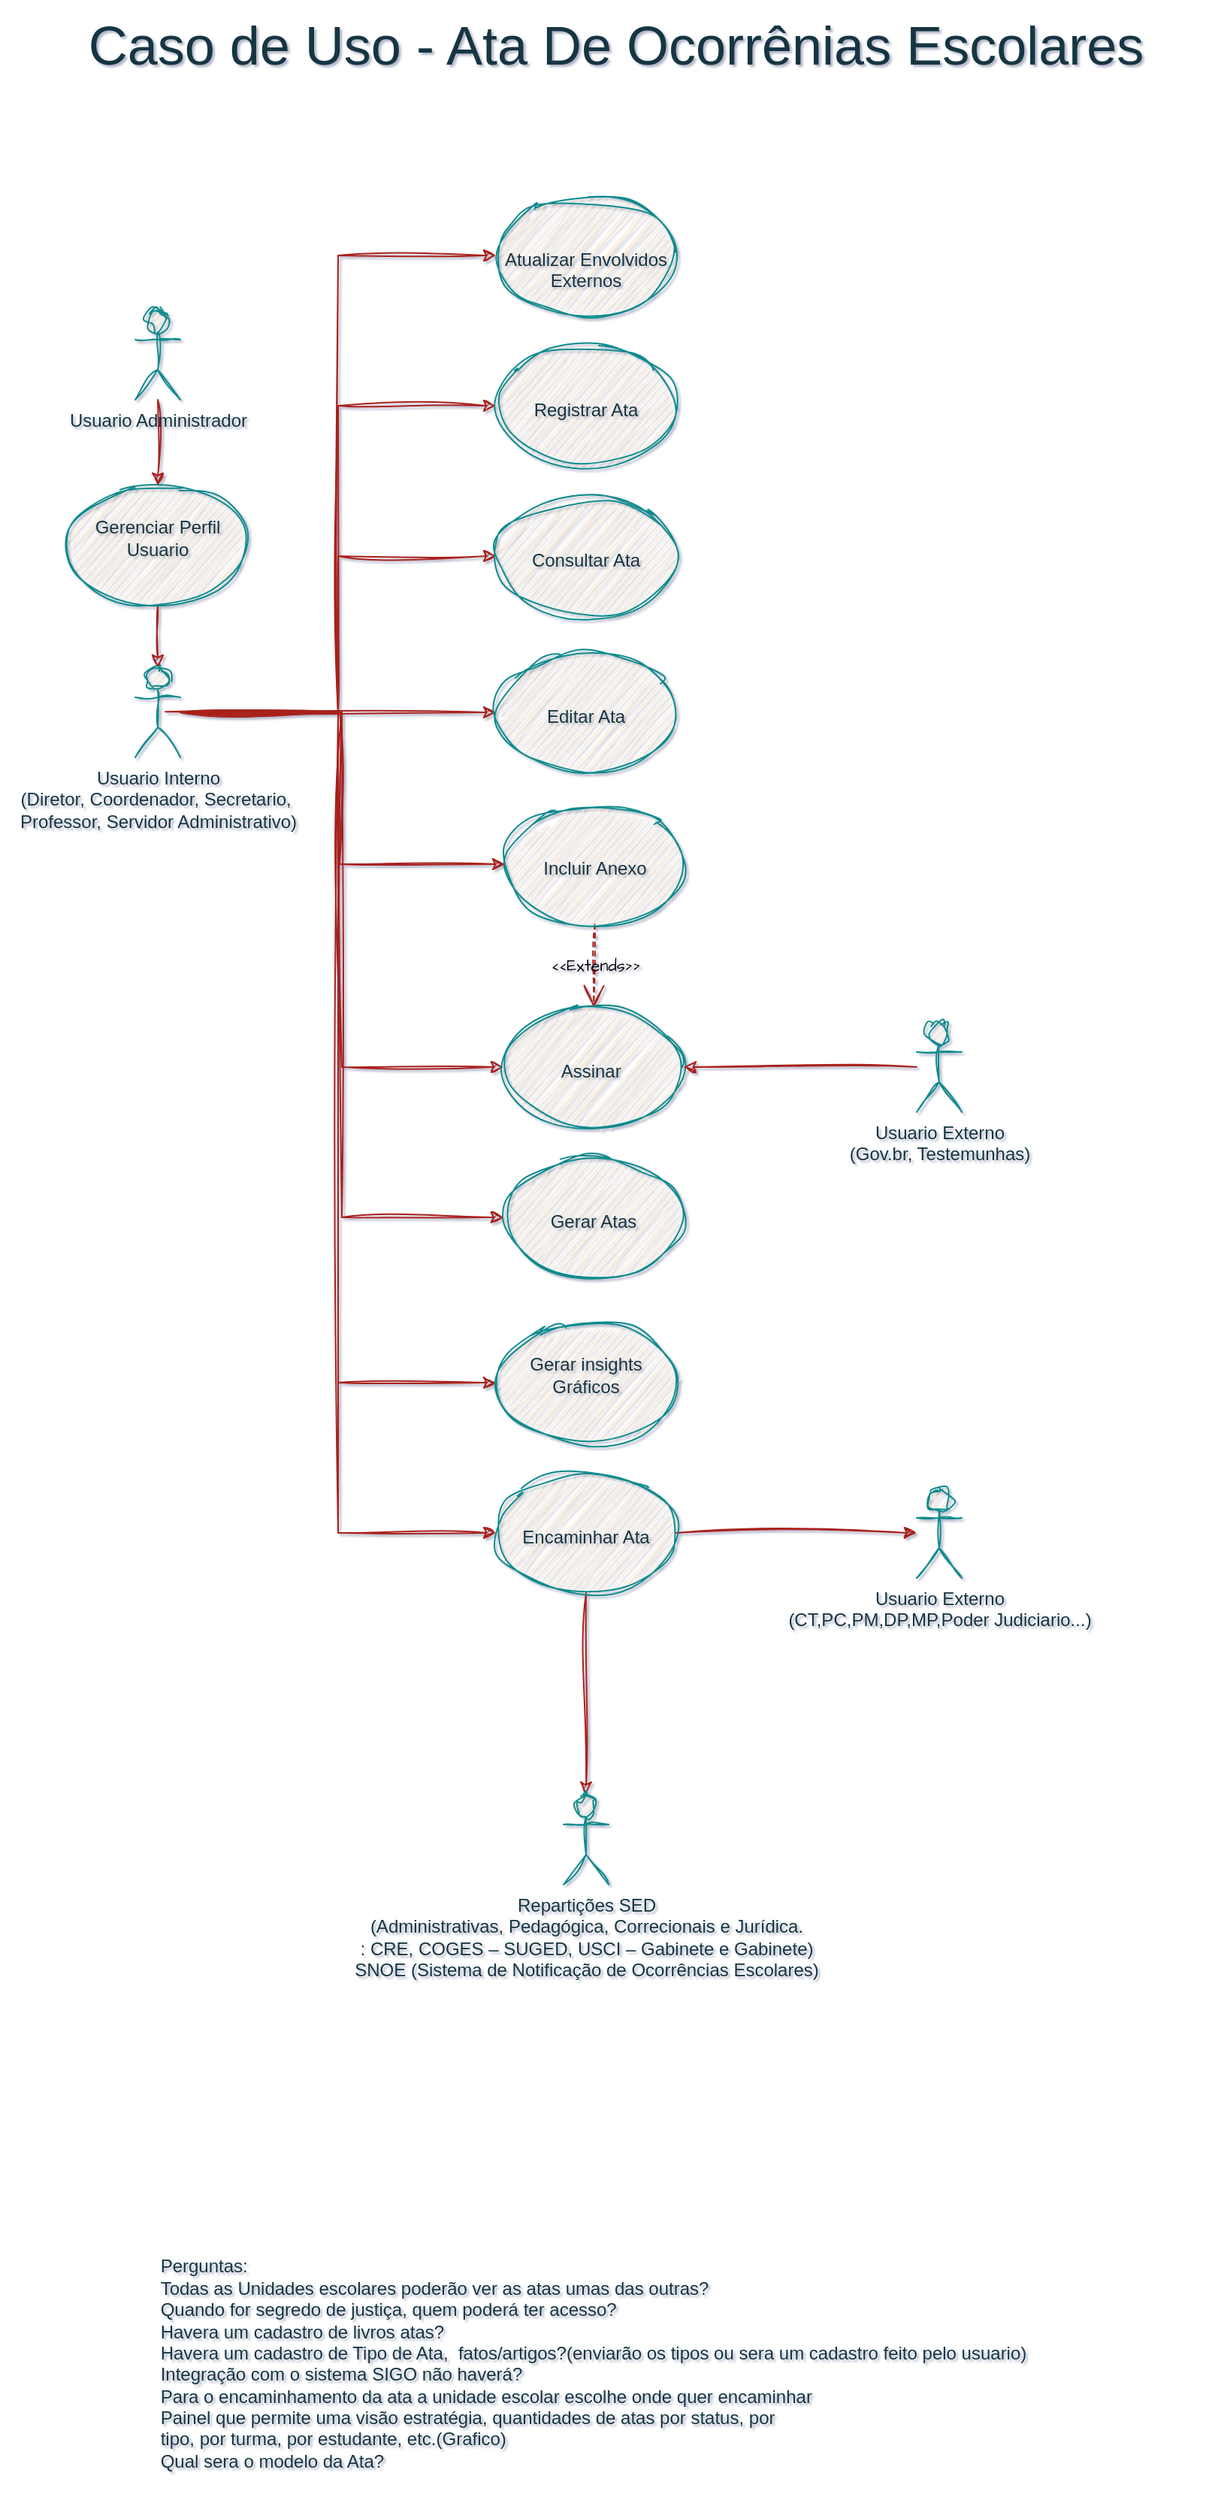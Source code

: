 <mxfile version="24.7.10">
  <diagram name="Página-1" id="uF1H1OIzqP1bftv8VLXI">
    <mxGraphModel dx="1434" dy="767" grid="1" gridSize="10" guides="1" tooltips="1" connect="1" arrows="1" fold="1" page="1" pageScale="1" pageWidth="827" pageHeight="1169" background="none" math="0" shadow="1">
      <root>
        <mxCell id="0" />
        <mxCell id="1" parent="0" />
        <mxCell id="l7rkvU7OESbNSWIjhwmB-23" style="edgeStyle=orthogonalEdgeStyle;rounded=0;orthogonalLoop=1;jettySize=auto;html=1;entryX=0;entryY=0.5;entryDx=0;entryDy=0;fontFamily=Helvetica;fontSize=12;fontColor=default;labelBackgroundColor=none;strokeColor=#A8201A;sketch=1;curveFitting=1;jiggle=2;" parent="1" source="My-0tOdEVOYRBpj_1P8_-1" target="l7rkvU7OESbNSWIjhwmB-17" edge="1">
          <mxGeometry relative="1" as="geometry" />
        </mxCell>
        <mxCell id="l7rkvU7OESbNSWIjhwmB-24" style="edgeStyle=orthogonalEdgeStyle;rounded=0;orthogonalLoop=1;jettySize=auto;html=1;entryX=0;entryY=0.5;entryDx=0;entryDy=0;fontFamily=Helvetica;fontSize=12;fontColor=default;labelBackgroundColor=none;strokeColor=#A8201A;sketch=1;curveFitting=1;jiggle=2;" parent="1" source="My-0tOdEVOYRBpj_1P8_-1" target="l7rkvU7OESbNSWIjhwmB-8" edge="1">
          <mxGeometry relative="1" as="geometry" />
        </mxCell>
        <mxCell id="l7rkvU7OESbNSWIjhwmB-25" style="edgeStyle=orthogonalEdgeStyle;rounded=0;orthogonalLoop=1;jettySize=auto;html=1;fontFamily=Helvetica;fontSize=12;fontColor=default;labelBackgroundColor=none;strokeColor=#A8201A;sketch=1;curveFitting=1;jiggle=2;" parent="1" source="My-0tOdEVOYRBpj_1P8_-1" target="l7rkvU7OESbNSWIjhwmB-14" edge="1">
          <mxGeometry relative="1" as="geometry">
            <Array as="points">
              <mxPoint x="225" y="514" />
              <mxPoint x="225" y="410" />
            </Array>
          </mxGeometry>
        </mxCell>
        <mxCell id="l7rkvU7OESbNSWIjhwmB-26" style="edgeStyle=orthogonalEdgeStyle;rounded=0;orthogonalLoop=1;jettySize=auto;html=1;fontFamily=Helvetica;fontSize=12;fontColor=default;labelBackgroundColor=none;strokeColor=#A8201A;sketch=1;curveFitting=1;jiggle=2;" parent="1" source="My-0tOdEVOYRBpj_1P8_-1" target="l7rkvU7OESbNSWIjhwmB-15" edge="1">
          <mxGeometry relative="1" as="geometry" />
        </mxCell>
        <mxCell id="l7rkvU7OESbNSWIjhwmB-27" style="edgeStyle=orthogonalEdgeStyle;rounded=0;orthogonalLoop=1;jettySize=auto;html=1;entryX=0;entryY=0.5;entryDx=0;entryDy=0;fontFamily=Helvetica;fontSize=12;fontColor=default;labelBackgroundColor=none;strokeColor=#A8201A;sketch=1;curveFitting=1;jiggle=2;" parent="1" source="My-0tOdEVOYRBpj_1P8_-1" target="l7rkvU7OESbNSWIjhwmB-16" edge="1">
          <mxGeometry relative="1" as="geometry" />
        </mxCell>
        <mxCell id="l7rkvU7OESbNSWIjhwmB-28" style="edgeStyle=orthogonalEdgeStyle;rounded=0;orthogonalLoop=1;jettySize=auto;html=1;entryX=0;entryY=0.5;entryDx=0;entryDy=0;fontFamily=Helvetica;fontSize=12;fontColor=default;labelBackgroundColor=none;strokeColor=#A8201A;sketch=1;curveFitting=1;jiggle=2;" parent="1" source="My-0tOdEVOYRBpj_1P8_-1" target="l7rkvU7OESbNSWIjhwmB-19" edge="1">
          <mxGeometry relative="1" as="geometry" />
        </mxCell>
        <mxCell id="l7rkvU7OESbNSWIjhwmB-29" style="edgeStyle=orthogonalEdgeStyle;rounded=0;orthogonalLoop=1;jettySize=auto;html=1;entryX=0;entryY=0.5;entryDx=0;entryDy=0;fontFamily=Helvetica;fontSize=12;fontColor=default;labelBackgroundColor=none;strokeColor=#A8201A;sketch=1;curveFitting=1;jiggle=2;" parent="1" source="My-0tOdEVOYRBpj_1P8_-1" target="l7rkvU7OESbNSWIjhwmB-18" edge="1">
          <mxGeometry relative="1" as="geometry" />
        </mxCell>
        <mxCell id="l7rkvU7OESbNSWIjhwmB-45" style="edgeStyle=orthogonalEdgeStyle;rounded=0;orthogonalLoop=1;jettySize=auto;html=1;entryX=0;entryY=0.5;entryDx=0;entryDy=0;fontFamily=Helvetica;fontSize=12;fontColor=default;labelBackgroundColor=none;strokeColor=#A8201A;sketch=1;curveFitting=1;jiggle=2;" parent="1" source="My-0tOdEVOYRBpj_1P8_-1" target="l7rkvU7OESbNSWIjhwmB-44" edge="1">
          <mxGeometry relative="1" as="geometry" />
        </mxCell>
        <mxCell id="My-0tOdEVOYRBpj_1P8_-1" value="Usuario Interno&lt;br&gt;(Diretor, Coordenador, Secretario,&amp;nbsp;&lt;div&gt;Professor, Servidor Administrativo)&lt;/div&gt;" style="shape=umlActor;verticalLabelPosition=bottom;verticalAlign=top;html=1;outlineConnect=0;labelBackgroundColor=none;fillColor=#FAE5C7;strokeColor=#0F8B8D;fontColor=#143642;sketch=1;curveFitting=1;jiggle=2;" parent="1" vertex="1">
          <mxGeometry x="90" y="484" width="30" height="60" as="geometry" />
        </mxCell>
        <mxCell id="l7rkvU7OESbNSWIjhwmB-8" value="&lt;div&gt;&lt;br&gt;&lt;/div&gt;&lt;div&gt;&lt;br&gt;&lt;/div&gt;Registrar Ata" style="ellipse;whiteSpace=wrap;html=1;strokeColor=#0F8B8D;align=center;verticalAlign=top;fontFamily=Helvetica;fontSize=12;fontColor=#143642;fillColor=#FAE5C7;labelBackgroundColor=none;sketch=1;curveFitting=1;jiggle=2;" parent="1" vertex="1">
          <mxGeometry x="330" y="270" width="120" height="80" as="geometry" />
        </mxCell>
        <mxCell id="l7rkvU7OESbNSWIjhwmB-11" value="Usuario Externo&lt;div&gt;(CT,PC,PM,DP,MP,Poder Judiciario...)&lt;/div&gt;" style="shape=umlActor;verticalLabelPosition=bottom;verticalAlign=top;html=1;outlineConnect=0;labelBackgroundColor=none;fillColor=#FAE5C7;strokeColor=#0F8B8D;fontColor=#143642;sketch=1;curveFitting=1;jiggle=2;" parent="1" vertex="1">
          <mxGeometry x="610" y="1030" width="30" height="60" as="geometry" />
        </mxCell>
        <mxCell id="l7rkvU7OESbNSWIjhwmB-14" value="&lt;div&gt;&lt;br&gt;&lt;/div&gt;&lt;div&gt;&lt;br&gt;&lt;/div&gt;Consultar Ata&lt;div&gt;&lt;/div&gt;" style="ellipse;whiteSpace=wrap;html=1;strokeColor=#0F8B8D;align=center;verticalAlign=top;fontFamily=Helvetica;fontSize=12;fontColor=#143642;fillColor=#FAE5C7;labelBackgroundColor=none;sketch=1;curveFitting=1;jiggle=2;" parent="1" vertex="1">
          <mxGeometry x="330" y="370" width="120" height="80" as="geometry" />
        </mxCell>
        <mxCell id="l7rkvU7OESbNSWIjhwmB-15" value="&lt;div&gt;&lt;br&gt;&lt;/div&gt;&lt;div&gt;&lt;br&gt;&lt;/div&gt;Editar Ata&lt;div&gt;&lt;/div&gt;&lt;div&gt;&lt;/div&gt;" style="ellipse;whiteSpace=wrap;html=1;strokeColor=#0F8B8D;align=center;verticalAlign=top;fontFamily=Helvetica;fontSize=12;fontColor=#143642;fillColor=#FAE5C7;labelBackgroundColor=none;sketch=1;curveFitting=1;jiggle=2;" parent="1" vertex="1">
          <mxGeometry x="330" y="474" width="120" height="80" as="geometry" />
        </mxCell>
        <mxCell id="l7rkvU7OESbNSWIjhwmB-30" style="edgeStyle=orthogonalEdgeStyle;rounded=0;orthogonalLoop=1;jettySize=auto;html=1;fontFamily=Helvetica;fontSize=12;fontColor=default;labelBackgroundColor=none;strokeColor=#A8201A;sketch=1;curveFitting=1;jiggle=2;" parent="1" source="l7rkvU7OESbNSWIjhwmB-16" target="l7rkvU7OESbNSWIjhwmB-11" edge="1">
          <mxGeometry relative="1" as="geometry" />
        </mxCell>
        <mxCell id="l7rkvU7OESbNSWIjhwmB-41" value="" style="edgeStyle=orthogonalEdgeStyle;rounded=0;orthogonalLoop=1;jettySize=auto;html=1;fontFamily=Helvetica;fontSize=12;fontColor=default;labelBackgroundColor=none;strokeColor=#A8201A;sketch=1;curveFitting=1;jiggle=2;" parent="1" source="l7rkvU7OESbNSWIjhwmB-16" target="l7rkvU7OESbNSWIjhwmB-40" edge="1">
          <mxGeometry relative="1" as="geometry" />
        </mxCell>
        <mxCell id="l7rkvU7OESbNSWIjhwmB-16" value="&lt;div&gt;&lt;br&gt;&lt;/div&gt;&lt;div&gt;&lt;span style=&quot;background-color: initial;&quot;&gt;&lt;br&gt;&lt;/span&gt;&lt;/div&gt;&lt;div&gt;&lt;span style=&quot;background-color: initial;&quot;&gt;Encaminhar Ata&lt;/span&gt;&lt;br&gt;&lt;/div&gt;&lt;div&gt;&lt;/div&gt;&lt;div&gt;&lt;/div&gt;&lt;div&gt;&lt;/div&gt;" style="ellipse;whiteSpace=wrap;html=1;strokeColor=#0F8B8D;align=center;verticalAlign=top;fontFamily=Helvetica;fontSize=12;fontColor=#143642;fillColor=#FAE5C7;labelBackgroundColor=none;sketch=1;curveFitting=1;jiggle=2;" parent="1" vertex="1">
          <mxGeometry x="330" y="1020" width="120" height="80" as="geometry" />
        </mxCell>
        <mxCell id="l7rkvU7OESbNSWIjhwmB-17" value="&lt;div&gt;&lt;span style=&quot;background-color: initial;&quot;&gt;&lt;br&gt;&lt;/span&gt;&lt;/div&gt;&lt;div&gt;&lt;span style=&quot;background-color: initial;&quot;&gt;&lt;br&gt;&lt;/span&gt;&lt;/div&gt;&lt;div&gt;&lt;span style=&quot;background-color: initial;&quot;&gt;Atualizar Envolvidos&lt;br&gt;&lt;/span&gt;Externos&lt;/div&gt;&lt;div&gt;&lt;/div&gt;" style="ellipse;whiteSpace=wrap;html=1;strokeColor=#0F8B8D;align=center;verticalAlign=top;fontFamily=Helvetica;fontSize=12;fontColor=#143642;fillColor=#FAE5C7;labelBackgroundColor=none;sketch=1;curveFitting=1;jiggle=2;" parent="1" vertex="1">
          <mxGeometry x="330" y="170" width="120" height="80" as="geometry" />
        </mxCell>
        <mxCell id="l7rkvU7OESbNSWIjhwmB-18" value="&lt;div&gt;&lt;br&gt;&lt;/div&gt;&lt;div&gt;&lt;br&gt;&lt;/div&gt;Gerar Atas&lt;div&gt;&lt;/div&gt;" style="ellipse;whiteSpace=wrap;html=1;strokeColor=#0F8B8D;align=center;verticalAlign=top;fontFamily=Helvetica;fontSize=12;fontColor=#143642;fillColor=#FAE5C7;labelBackgroundColor=none;sketch=1;curveFitting=1;jiggle=2;" parent="1" vertex="1">
          <mxGeometry x="335" y="810" width="120" height="80" as="geometry" />
        </mxCell>
        <mxCell id="l7rkvU7OESbNSWIjhwmB-19" value="&lt;div&gt;&lt;br&gt;&lt;/div&gt;&lt;div&gt;&lt;br&gt;&lt;/div&gt;Assinar&amp;nbsp;&lt;div&gt;&lt;/div&gt;&lt;div&gt;&lt;/div&gt;" style="ellipse;whiteSpace=wrap;html=1;strokeColor=#0F8B8D;align=center;verticalAlign=top;fontFamily=Helvetica;fontSize=12;fontColor=#143642;fillColor=#FAE5C7;labelBackgroundColor=none;sketch=1;curveFitting=1;jiggle=2;" parent="1" vertex="1">
          <mxGeometry x="335" y="710" width="120" height="80" as="geometry" />
        </mxCell>
        <mxCell id="l7rkvU7OESbNSWIjhwmB-32" style="edgeStyle=orthogonalEdgeStyle;rounded=0;orthogonalLoop=1;jettySize=auto;html=1;fontFamily=Helvetica;fontSize=12;fontColor=default;labelBackgroundColor=none;strokeColor=#A8201A;sketch=1;curveFitting=1;jiggle=2;" parent="1" source="l7rkvU7OESbNSWIjhwmB-20" target="My-0tOdEVOYRBpj_1P8_-1" edge="1">
          <mxGeometry relative="1" as="geometry" />
        </mxCell>
        <mxCell id="l7rkvU7OESbNSWIjhwmB-20" value="&lt;div&gt;&lt;br&gt;&lt;/div&gt;&lt;div&gt;&lt;span style=&quot;background-color: initial;&quot;&gt;Gerenciar Perfil Usuario&lt;/span&gt;&lt;br&gt;&lt;/div&gt;&lt;div&gt;&lt;/div&gt;&lt;div&gt;&lt;/div&gt;&lt;div&gt;&lt;/div&gt;" style="ellipse;whiteSpace=wrap;html=1;strokeColor=#0F8B8D;align=center;verticalAlign=top;fontFamily=Helvetica;fontSize=12;fontColor=#143642;fillColor=#FAE5C7;labelBackgroundColor=none;sketch=1;curveFitting=1;jiggle=2;" parent="1" vertex="1">
          <mxGeometry x="45" y="363" width="120" height="80" as="geometry" />
        </mxCell>
        <mxCell id="l7rkvU7OESbNSWIjhwmB-31" style="edgeStyle=orthogonalEdgeStyle;rounded=0;orthogonalLoop=1;jettySize=auto;html=1;fontFamily=Helvetica;fontSize=12;fontColor=default;labelBackgroundColor=none;strokeColor=#A8201A;sketch=1;curveFitting=1;jiggle=2;" parent="1" source="l7rkvU7OESbNSWIjhwmB-21" target="l7rkvU7OESbNSWIjhwmB-20" edge="1">
          <mxGeometry relative="1" as="geometry" />
        </mxCell>
        <mxCell id="l7rkvU7OESbNSWIjhwmB-21" value="Usuario Administrador" style="shape=umlActor;verticalLabelPosition=bottom;verticalAlign=top;html=1;outlineConnect=0;labelBackgroundColor=none;fillColor=#FAE5C7;strokeColor=#0F8B8D;fontColor=#143642;sketch=1;curveFitting=1;jiggle=2;" parent="1" vertex="1">
          <mxGeometry x="90" y="246" width="30" height="60" as="geometry" />
        </mxCell>
        <mxCell id="l7rkvU7OESbNSWIjhwmB-35" value="&lt;font style=&quot;font-size: 36px;&quot;&gt;Caso de Uso - Ata De Ocorrênias Escolares&lt;/font&gt;" style="text;html=1;align=center;verticalAlign=middle;whiteSpace=wrap;rounded=0;fontFamily=Helvetica;fontSize=12;fontColor=#143642;labelBackgroundColor=none;sketch=1;curveFitting=1;jiggle=2;" parent="1" vertex="1">
          <mxGeometry x="10" y="40" width="800" height="60" as="geometry" />
        </mxCell>
        <mxCell id="l7rkvU7OESbNSWIjhwmB-38" style="edgeStyle=orthogonalEdgeStyle;rounded=0;orthogonalLoop=1;jettySize=auto;html=1;fontFamily=Helvetica;fontSize=12;fontColor=default;labelBackgroundColor=none;strokeColor=#A8201A;sketch=1;curveFitting=1;jiggle=2;" parent="1" source="l7rkvU7OESbNSWIjhwmB-37" target="l7rkvU7OESbNSWIjhwmB-19" edge="1">
          <mxGeometry relative="1" as="geometry" />
        </mxCell>
        <mxCell id="l7rkvU7OESbNSWIjhwmB-37" value="Usuario Externo&lt;div&gt;(Gov.br, Testemunhas)&lt;/div&gt;" style="shape=umlActor;verticalLabelPosition=bottom;verticalAlign=top;html=1;outlineConnect=0;labelBackgroundColor=none;fillColor=#FAE5C7;strokeColor=#0F8B8D;fontColor=#143642;sketch=1;curveFitting=1;jiggle=2;" parent="1" vertex="1">
          <mxGeometry x="610" y="720" width="30" height="60" as="geometry" />
        </mxCell>
        <mxCell id="l7rkvU7OESbNSWIjhwmB-39" value="&lt;div style=&quot;text-align: left;&quot;&gt;&lt;span style=&quot;background-color: initial;&quot;&gt;Perguntas:&lt;/span&gt;&lt;/div&gt;&lt;div style=&quot;text-align: left;&quot;&gt;&lt;span style=&quot;background-color: initial;&quot;&gt;Todas as Unidades escolares poderão ver as atas umas das outras?&lt;/span&gt;&lt;/div&gt;&lt;div style=&quot;text-align: left;&quot;&gt;&lt;span style=&quot;background-color: initial;&quot;&gt;Quando for segredo de justiça, quem poderá ter acesso?&lt;/span&gt;&lt;/div&gt;&lt;div style=&quot;text-align: left;&quot;&gt;Havera um cadastro de livros atas?&lt;/div&gt;&lt;div style=&quot;text-align: left;&quot;&gt;Havera um cadastro de Tipo de Ata,&amp;nbsp; fatos/artigos?(enviarão os tipos ou sera um cadastro feito pelo usuario)&lt;/div&gt;&lt;div style=&quot;text-align: left;&quot;&gt;Integração com o sistema&amp;nbsp;&lt;span style=&quot;text-wrap: nowrap; background-color: initial; text-align: center;&quot;&gt;SIGO não haverá?&lt;/span&gt;&lt;/div&gt;&lt;div style=&quot;text-align: left;&quot;&gt;&lt;span style=&quot;background-color: initial;&quot;&gt;Para o encaminhamento da ata a unidade escolar escolhe onde quer encaminhar&amp;nbsp;&amp;nbsp;&lt;/span&gt;&lt;/div&gt;&lt;div style=&quot;text-align: left;&quot;&gt;Painel que permite uma visão estratégia, quantidades de atas por status, por&lt;br&gt;tipo, por turma, por estudante, etc.(Grafico)&amp;nbsp;&lt;span style=&quot;background-color: initial;&quot;&gt;&lt;br&gt;&lt;/span&gt;&lt;/div&gt;&lt;div style=&quot;text-align: left;&quot;&gt;Qual sera o modelo da Ata?&lt;/div&gt;&lt;div&gt;&lt;br&gt;&lt;/div&gt;" style="text;html=1;align=center;verticalAlign=middle;whiteSpace=wrap;rounded=0;fontFamily=Helvetica;fontSize=12;fontColor=#143642;labelBackgroundColor=none;sketch=1;curveFitting=1;jiggle=2;" parent="1" vertex="1">
          <mxGeometry y="1560" width="790" height="120" as="geometry" />
        </mxCell>
        <mxCell id="l7rkvU7OESbNSWIjhwmB-40" value="&lt;div&gt;Repartições SED&lt;br&gt;&lt;div&gt;(Administrativas, Pedagógica, Correcionais e Jurídica.&lt;br&gt;: CRE, COGES – SUGED, USCI – Gabinete e Gabinete)&lt;br&gt;&lt;/div&gt;&lt;/div&gt;&lt;div&gt;SNOE (Sistema de Notificação de Ocorrências Escolares)&lt;br&gt;&lt;/div&gt;&lt;div&gt;&lt;br&gt;&lt;/div&gt;" style="shape=umlActor;verticalLabelPosition=bottom;verticalAlign=top;html=1;outlineConnect=0;labelBackgroundColor=none;fillColor=#FAE5C7;strokeColor=#0F8B8D;fontColor=#143642;sketch=1;curveFitting=1;jiggle=2;" parent="1" vertex="1">
          <mxGeometry x="375" y="1234" width="30" height="60" as="geometry" />
        </mxCell>
        <mxCell id="l7rkvU7OESbNSWIjhwmB-44" value="&lt;div&gt;&lt;br&gt;&lt;/div&gt;&lt;div&gt;&lt;span style=&quot;background-color: initial;&quot;&gt;Gerar insights&lt;/span&gt;&lt;br&gt;&lt;/div&gt;Gráficos&lt;div&gt;&lt;/div&gt;&lt;div&gt;&lt;/div&gt;" style="ellipse;whiteSpace=wrap;html=1;strokeColor=#0F8B8D;align=center;verticalAlign=top;fontFamily=Helvetica;fontSize=12;fontColor=#143642;fillColor=#FAE5C7;labelBackgroundColor=none;sketch=1;curveFitting=1;jiggle=2;" parent="1" vertex="1">
          <mxGeometry x="330" y="920" width="120" height="80" as="geometry" />
        </mxCell>
        <mxCell id="yB7Arz60y3AJPYyza0kr-5" value="&amp;lt;&amp;lt;Extends&amp;gt;&amp;gt;" style="endArrow=open;endSize=12;dashed=1;html=1;rounded=0;hachureGap=4;fontFamily=Architects Daughter;fontSource=https%3A%2F%2Ffonts.googleapis.com%2Fcss%3Ffamily%3DArchitects%2BDaughter;entryX=0.5;entryY=0;entryDx=0;entryDy=0;labelBackgroundColor=none;strokeColor=#A8201A;fontColor=default;sketch=1;curveFitting=1;jiggle=2;exitX=0.5;exitY=1;exitDx=0;exitDy=0;" parent="1" source="yB7Arz60y3AJPYyza0kr-3" target="l7rkvU7OESbNSWIjhwmB-19" edge="1">
          <mxGeometry width="160" relative="1" as="geometry">
            <mxPoint x="580" y="670" as="sourcePoint" />
            <mxPoint x="560" y="560" as="targetPoint" />
          </mxGeometry>
        </mxCell>
        <mxCell id="yB7Arz60y3AJPYyza0kr-3" value="&lt;div&gt;&lt;br&gt;&lt;/div&gt;&lt;div&gt;&lt;br&gt;&lt;/div&gt;Incluir Anexo&lt;div&gt;&lt;/div&gt;&lt;div&gt;&lt;/div&gt;&lt;div&gt;&lt;/div&gt;" style="ellipse;whiteSpace=wrap;html=1;strokeColor=#0F8B8D;align=center;verticalAlign=top;fontFamily=Helvetica;fontSize=12;fontColor=#143642;fillColor=#FAE5C7;labelBackgroundColor=none;sketch=1;curveFitting=1;jiggle=2;" parent="1" vertex="1">
          <mxGeometry x="336" y="575" width="120" height="80" as="geometry" />
        </mxCell>
        <mxCell id="yB7Arz60y3AJPYyza0kr-14" style="edgeStyle=orthogonalEdgeStyle;rounded=0;orthogonalLoop=1;jettySize=auto;html=1;fontFamily=Helvetica;fontSize=12;fontColor=default;labelBackgroundColor=none;strokeColor=#A8201A;sketch=1;curveFitting=1;jiggle=2;entryX=0;entryY=0.5;entryDx=0;entryDy=0;" parent="1" target="yB7Arz60y3AJPYyza0kr-3" edge="1">
          <mxGeometry relative="1" as="geometry">
            <mxPoint x="110" y="513.66" as="sourcePoint" />
            <mxPoint x="318" y="615" as="targetPoint" />
            <Array as="points">
              <mxPoint x="226" y="514" />
              <mxPoint x="226" y="615" />
            </Array>
          </mxGeometry>
        </mxCell>
      </root>
    </mxGraphModel>
  </diagram>
</mxfile>
